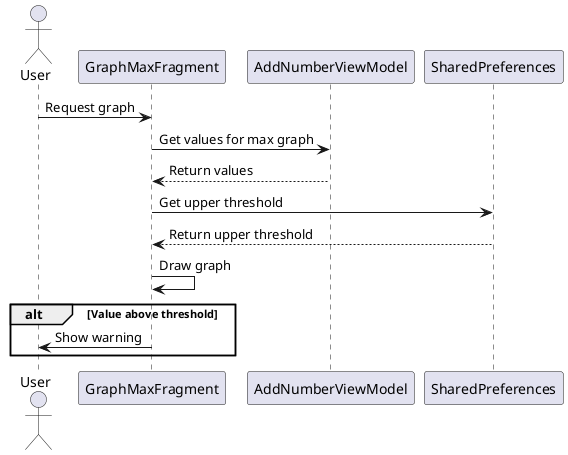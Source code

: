 @startuml
actor User
participant "GraphMaxFragment" as GMF
participant "AddNumberViewModel" as VM
participant "SharedPreferences" as SP

User -> GMF: Request graph
GMF -> VM: Get values for max graph
VM --> GMF: Return values
GMF -> SP: Get upper threshold
SP --> GMF: Return upper threshold
GMF -> GMF: Draw graph
alt Value above threshold
    GMF -> User: Show warning
end
@enduml
